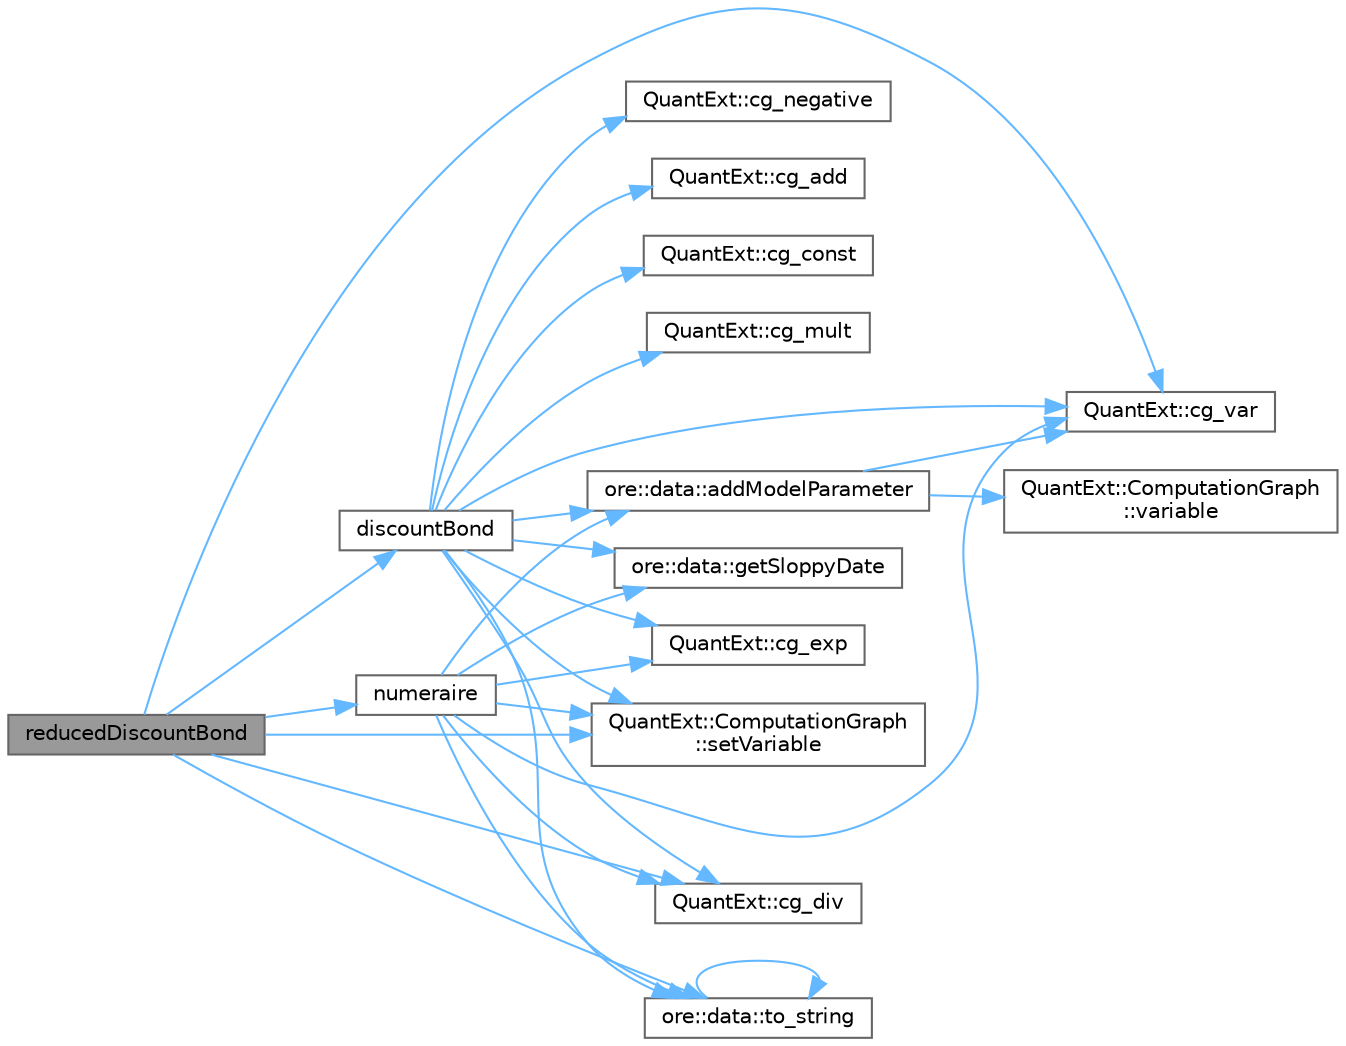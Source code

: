 digraph "reducedDiscountBond"
{
 // INTERACTIVE_SVG=YES
 // LATEX_PDF_SIZE
  bgcolor="transparent";
  edge [fontname=Helvetica,fontsize=10,labelfontname=Helvetica,labelfontsize=10];
  node [fontname=Helvetica,fontsize=10,shape=box,height=0.2,width=0.4];
  rankdir="LR";
  Node1 [label="reducedDiscountBond",height=0.2,width=0.4,color="gray40", fillcolor="grey60", style="filled", fontcolor="black",tooltip=" "];
  Node1 -> Node2 [color="steelblue1",style="solid"];
  Node2 [label="QuantExt::cg_div",height=0.2,width=0.4,color="grey40", fillcolor="white", style="filled",URL="C:/dev/ORE/documentation/QuantExt/doc/quantext.tag$namespace_quant_ext.html#af9e5b577978a54b0c479508d897b24f0",tooltip=" "];
  Node1 -> Node3 [color="steelblue1",style="solid"];
  Node3 [label="QuantExt::cg_var",height=0.2,width=0.4,color="grey40", fillcolor="white", style="filled",URL="C:/dev/ORE/documentation/QuantExt/doc/quantext.tag$namespace_quant_ext.html#aac2b9ba5449927955f84aae0496ac223",tooltip=" "];
  Node1 -> Node4 [color="steelblue1",style="solid"];
  Node4 [label="discountBond",height=0.2,width=0.4,color="grey40", fillcolor="white", style="filled",URL="$classore_1_1data_1_1_hw_c_g.html#ae5567abc4c200e9185ac0ab3d3bfabb1",tooltip=" "];
  Node4 -> Node5 [color="steelblue1",style="solid"];
  Node5 [label="ore::data::addModelParameter",height=0.2,width=0.4,color="grey40", fillcolor="white", style="filled",URL="$namespaceore_1_1data.html#abe7fecf114446cbcd1e4b07bb5747e4f",tooltip=" "];
  Node5 -> Node3 [color="steelblue1",style="solid"];
  Node5 -> Node6 [color="steelblue1",style="solid"];
  Node6 [label="QuantExt::ComputationGraph\l::variable",height=0.2,width=0.4,color="grey40", fillcolor="white", style="filled",URL="C:/dev/ORE/documentation/QuantExt/doc/quantext.tag$class_quant_ext_1_1_computation_graph.html#a906bfbd34a8c480e75efea45e6aa337f",tooltip=" "];
  Node4 -> Node7 [color="steelblue1",style="solid"];
  Node7 [label="QuantExt::cg_add",height=0.2,width=0.4,color="grey40", fillcolor="white", style="filled",URL="C:/dev/ORE/documentation/QuantExt/doc/quantext.tag$namespace_quant_ext.html#a9b7f83ca4b86486465a03b946516b32e",tooltip=" "];
  Node4 -> Node8 [color="steelblue1",style="solid"];
  Node8 [label="QuantExt::cg_const",height=0.2,width=0.4,color="grey40", fillcolor="white", style="filled",URL="C:/dev/ORE/documentation/QuantExt/doc/quantext.tag$namespace_quant_ext.html#a0a5a4a36dc0da3e5341b65b4be8967a5",tooltip=" "];
  Node4 -> Node2 [color="steelblue1",style="solid"];
  Node4 -> Node9 [color="steelblue1",style="solid"];
  Node9 [label="QuantExt::cg_exp",height=0.2,width=0.4,color="grey40", fillcolor="white", style="filled",URL="C:/dev/ORE/documentation/QuantExt/doc/quantext.tag$namespace_quant_ext.html#a6ab5a2e459d88d7a898b7e43e180245c",tooltip=" "];
  Node4 -> Node10 [color="steelblue1",style="solid"];
  Node10 [label="QuantExt::cg_mult",height=0.2,width=0.4,color="grey40", fillcolor="white", style="filled",URL="C:/dev/ORE/documentation/QuantExt/doc/quantext.tag$namespace_quant_ext.html#a972b7bad3c8a0e4f72932fcd8e417a91",tooltip=" "];
  Node4 -> Node11 [color="steelblue1",style="solid"];
  Node11 [label="QuantExt::cg_negative",height=0.2,width=0.4,color="grey40", fillcolor="white", style="filled",URL="C:/dev/ORE/documentation/QuantExt/doc/quantext.tag$namespace_quant_ext.html#a7fd8c43a0a1634ae58d283811b131c2a",tooltip=" "];
  Node4 -> Node3 [color="steelblue1",style="solid"];
  Node4 -> Node12 [color="steelblue1",style="solid"];
  Node12 [label="ore::data::getSloppyDate",height=0.2,width=0.4,color="grey40", fillcolor="white", style="filled",URL="$namespaceore_1_1data.html#ac5d454fef360c252718210d51d64287f",tooltip=" "];
  Node4 -> Node13 [color="steelblue1",style="solid"];
  Node13 [label="QuantExt::ComputationGraph\l::setVariable",height=0.2,width=0.4,color="grey40", fillcolor="white", style="filled",URL="C:/dev/ORE/documentation/QuantExt/doc/quantext.tag$class_quant_ext_1_1_computation_graph.html#a6972d494dc2ec5fa9d68d544e8cd629a",tooltip=" "];
  Node4 -> Node14 [color="steelblue1",style="solid"];
  Node14 [label="ore::data::to_string",height=0.2,width=0.4,color="grey40", fillcolor="white", style="filled",URL="$namespaceore_1_1data.html#a86651dfeb5c18ee891f7a4734d8cf455",tooltip=" "];
  Node14 -> Node14 [color="steelblue1",style="solid"];
  Node1 -> Node15 [color="steelblue1",style="solid"];
  Node15 [label="numeraire",height=0.2,width=0.4,color="grey40", fillcolor="white", style="filled",URL="$classore_1_1data_1_1_hw_c_g.html#a1df82806bd3e7e8d7b40a29085e3627a",tooltip=" "];
  Node15 -> Node5 [color="steelblue1",style="solid"];
  Node15 -> Node2 [color="steelblue1",style="solid"];
  Node15 -> Node9 [color="steelblue1",style="solid"];
  Node15 -> Node3 [color="steelblue1",style="solid"];
  Node15 -> Node12 [color="steelblue1",style="solid"];
  Node15 -> Node13 [color="steelblue1",style="solid"];
  Node15 -> Node14 [color="steelblue1",style="solid"];
  Node1 -> Node13 [color="steelblue1",style="solid"];
  Node1 -> Node14 [color="steelblue1",style="solid"];
}
